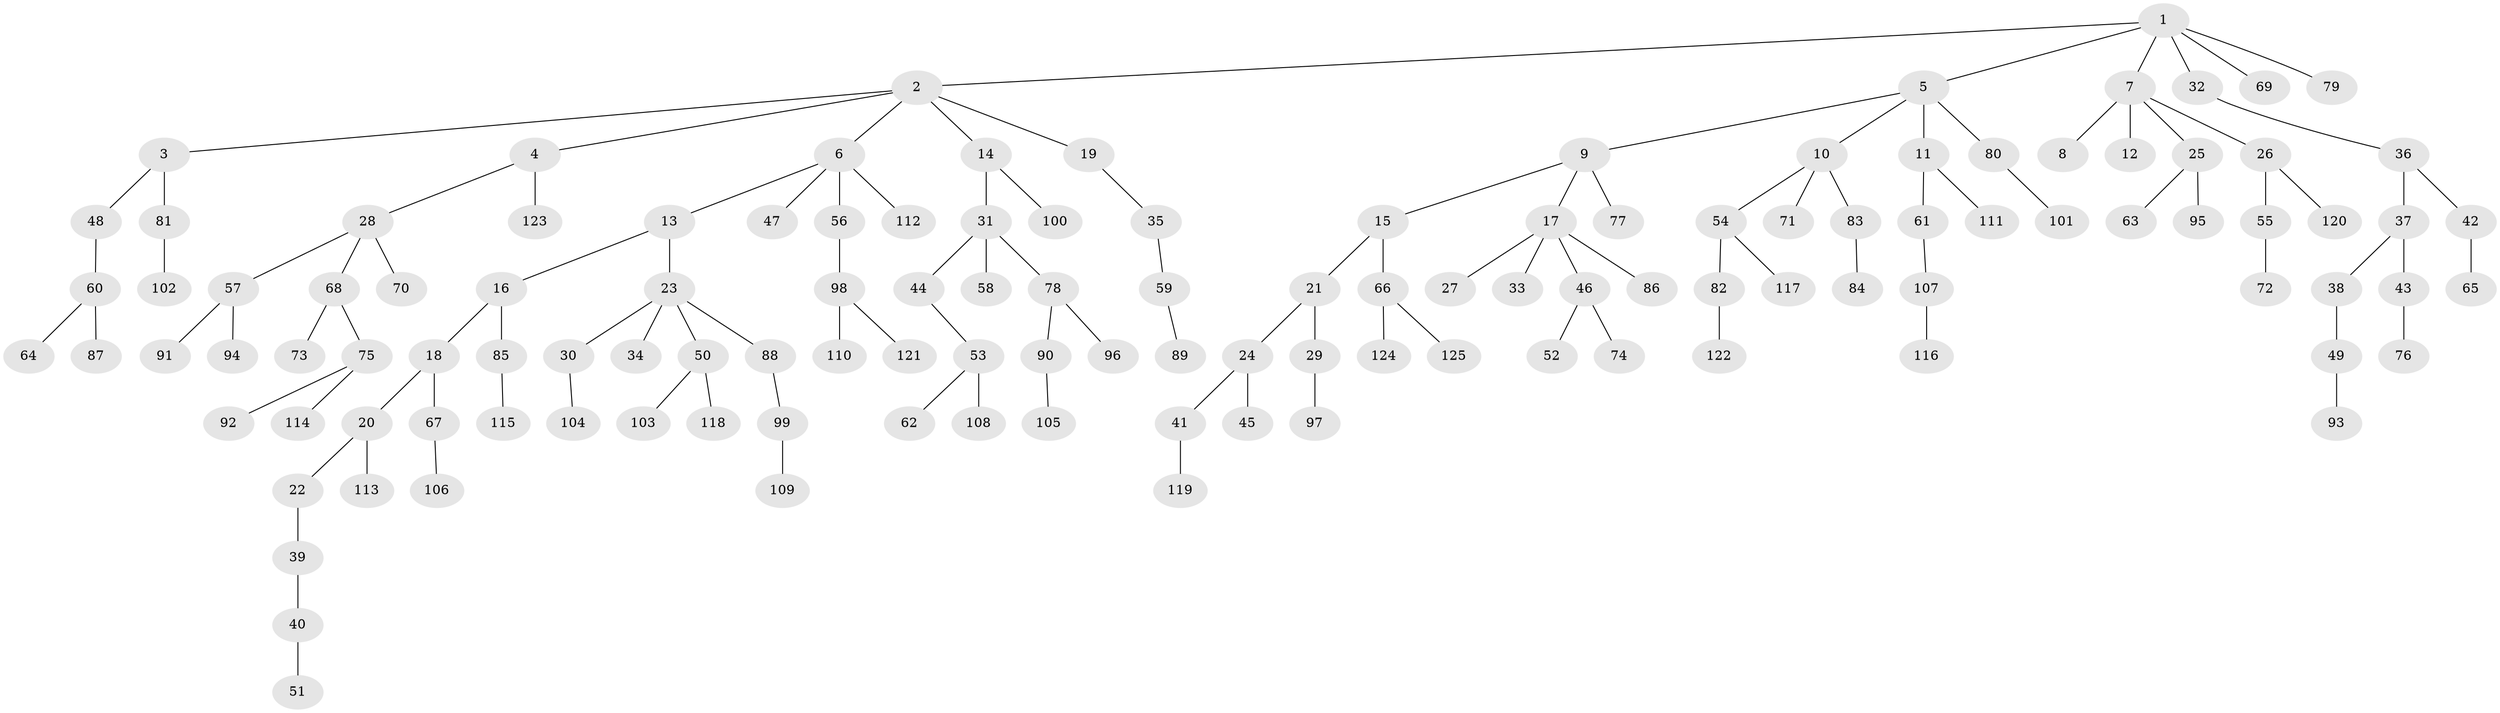 // Generated by graph-tools (version 1.1) at 2025/36/03/09/25 02:36:58]
// undirected, 125 vertices, 124 edges
graph export_dot {
graph [start="1"]
  node [color=gray90,style=filled];
  1;
  2;
  3;
  4;
  5;
  6;
  7;
  8;
  9;
  10;
  11;
  12;
  13;
  14;
  15;
  16;
  17;
  18;
  19;
  20;
  21;
  22;
  23;
  24;
  25;
  26;
  27;
  28;
  29;
  30;
  31;
  32;
  33;
  34;
  35;
  36;
  37;
  38;
  39;
  40;
  41;
  42;
  43;
  44;
  45;
  46;
  47;
  48;
  49;
  50;
  51;
  52;
  53;
  54;
  55;
  56;
  57;
  58;
  59;
  60;
  61;
  62;
  63;
  64;
  65;
  66;
  67;
  68;
  69;
  70;
  71;
  72;
  73;
  74;
  75;
  76;
  77;
  78;
  79;
  80;
  81;
  82;
  83;
  84;
  85;
  86;
  87;
  88;
  89;
  90;
  91;
  92;
  93;
  94;
  95;
  96;
  97;
  98;
  99;
  100;
  101;
  102;
  103;
  104;
  105;
  106;
  107;
  108;
  109;
  110;
  111;
  112;
  113;
  114;
  115;
  116;
  117;
  118;
  119;
  120;
  121;
  122;
  123;
  124;
  125;
  1 -- 2;
  1 -- 5;
  1 -- 7;
  1 -- 32;
  1 -- 69;
  1 -- 79;
  2 -- 3;
  2 -- 4;
  2 -- 6;
  2 -- 14;
  2 -- 19;
  3 -- 48;
  3 -- 81;
  4 -- 28;
  4 -- 123;
  5 -- 9;
  5 -- 10;
  5 -- 11;
  5 -- 80;
  6 -- 13;
  6 -- 47;
  6 -- 56;
  6 -- 112;
  7 -- 8;
  7 -- 12;
  7 -- 25;
  7 -- 26;
  9 -- 15;
  9 -- 17;
  9 -- 77;
  10 -- 54;
  10 -- 71;
  10 -- 83;
  11 -- 61;
  11 -- 111;
  13 -- 16;
  13 -- 23;
  14 -- 31;
  14 -- 100;
  15 -- 21;
  15 -- 66;
  16 -- 18;
  16 -- 85;
  17 -- 27;
  17 -- 33;
  17 -- 46;
  17 -- 86;
  18 -- 20;
  18 -- 67;
  19 -- 35;
  20 -- 22;
  20 -- 113;
  21 -- 24;
  21 -- 29;
  22 -- 39;
  23 -- 30;
  23 -- 34;
  23 -- 50;
  23 -- 88;
  24 -- 41;
  24 -- 45;
  25 -- 63;
  25 -- 95;
  26 -- 55;
  26 -- 120;
  28 -- 57;
  28 -- 68;
  28 -- 70;
  29 -- 97;
  30 -- 104;
  31 -- 44;
  31 -- 58;
  31 -- 78;
  32 -- 36;
  35 -- 59;
  36 -- 37;
  36 -- 42;
  37 -- 38;
  37 -- 43;
  38 -- 49;
  39 -- 40;
  40 -- 51;
  41 -- 119;
  42 -- 65;
  43 -- 76;
  44 -- 53;
  46 -- 52;
  46 -- 74;
  48 -- 60;
  49 -- 93;
  50 -- 103;
  50 -- 118;
  53 -- 62;
  53 -- 108;
  54 -- 82;
  54 -- 117;
  55 -- 72;
  56 -- 98;
  57 -- 91;
  57 -- 94;
  59 -- 89;
  60 -- 64;
  60 -- 87;
  61 -- 107;
  66 -- 124;
  66 -- 125;
  67 -- 106;
  68 -- 73;
  68 -- 75;
  75 -- 92;
  75 -- 114;
  78 -- 90;
  78 -- 96;
  80 -- 101;
  81 -- 102;
  82 -- 122;
  83 -- 84;
  85 -- 115;
  88 -- 99;
  90 -- 105;
  98 -- 110;
  98 -- 121;
  99 -- 109;
  107 -- 116;
}
